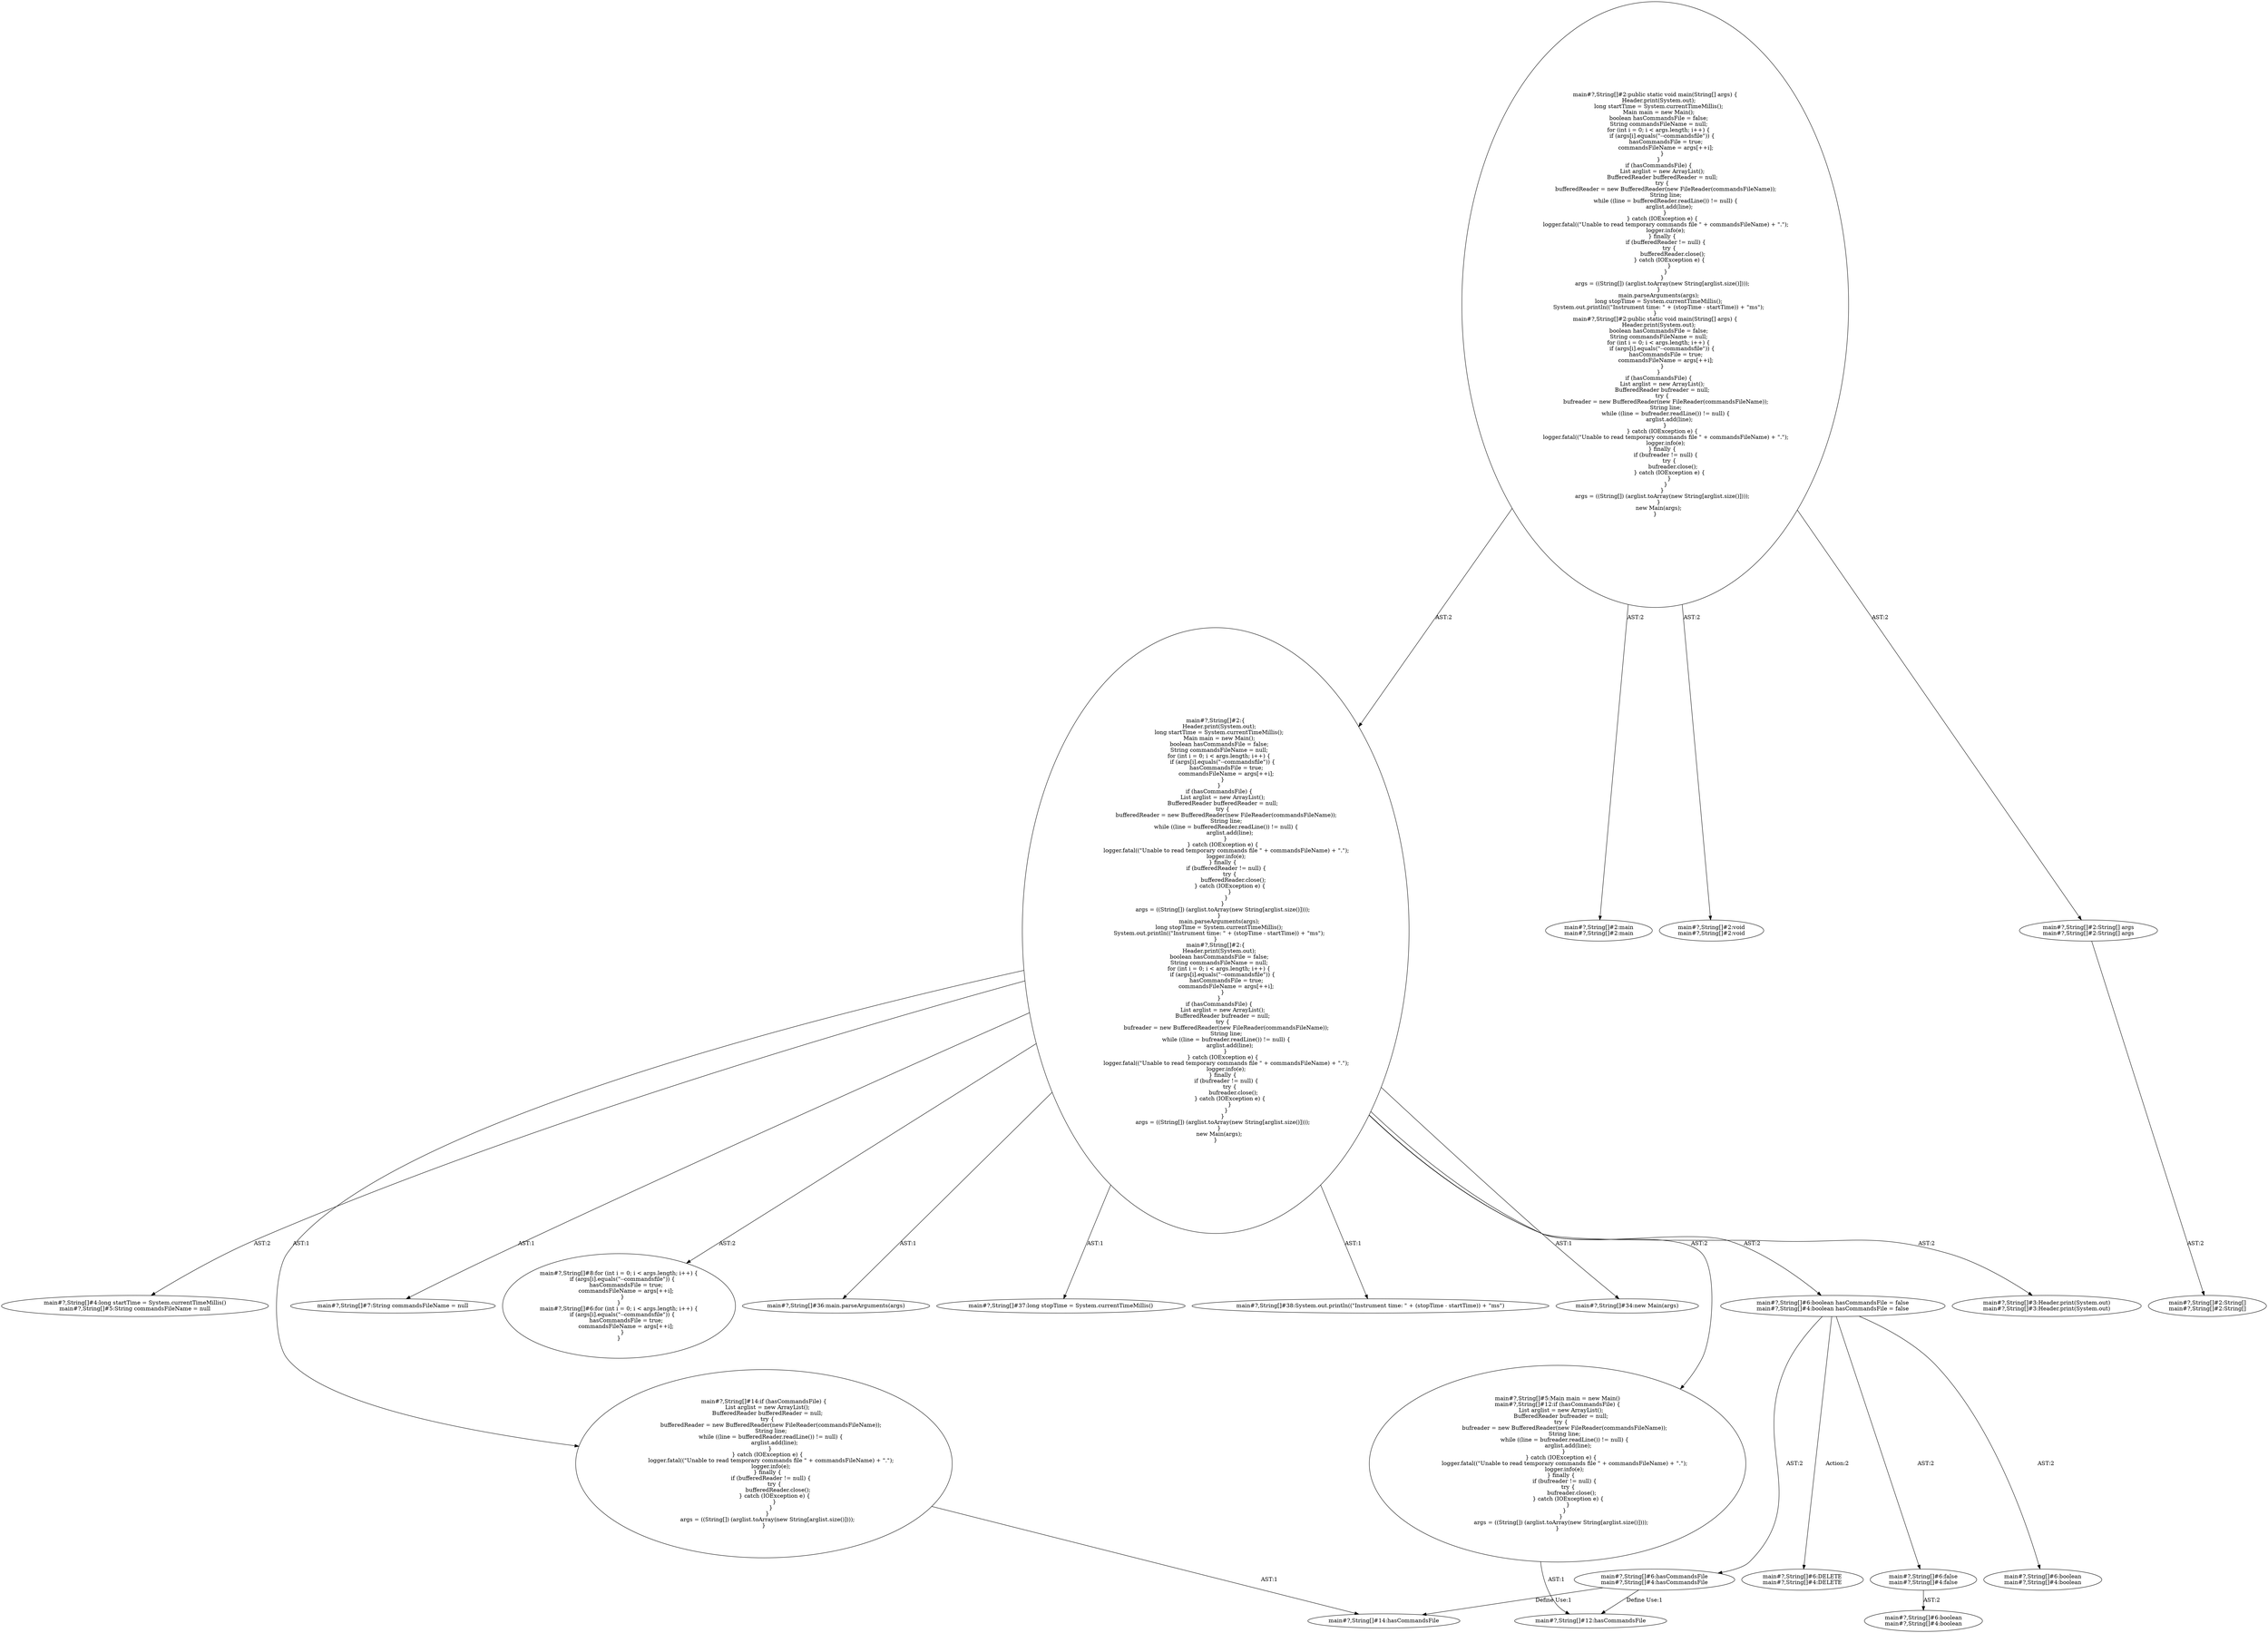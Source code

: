 digraph "Pattern" {
0 [label="main#?,String[]#6:DELETE
main#?,String[]#4:DELETE" shape=ellipse]
1 [label="main#?,String[]#6:boolean hasCommandsFile = false
main#?,String[]#4:boolean hasCommandsFile = false" shape=ellipse]
2 [label="main#?,String[]#2:\{
    Header.print(System.out);
    long startTime = System.currentTimeMillis();
    Main main = new Main();
    boolean hasCommandsFile = false;
    String commandsFileName = null;
    for (int i = 0; i < args.length; i++) \{
        if (args[i].equals(\"--commandsfile\")) \{
            hasCommandsFile = true;
            commandsFileName = args[++i];
        \}
    \}
    if (hasCommandsFile) \{
        List arglist = new ArrayList();
        BufferedReader bufferedReader = null;
        try \{
            bufferedReader = new BufferedReader(new FileReader(commandsFileName));
            String line;
            while ((line = bufferedReader.readLine()) != null) \{
                arglist.add(line);
            \} 
        \} catch (IOException e) \{
            logger.fatal((\"Unable to read temporary commands file \" + commandsFileName) + \".\");
            logger.info(e);
        \} finally \{
            if (bufferedReader != null) \{
                try \{
                    bufferedReader.close();
                \} catch (IOException e) \{
                \}
            \}
        \}
        args = ((String[]) (arglist.toArray(new String[arglist.size()])));
    \}
    main.parseArguments(args);
    long stopTime = System.currentTimeMillis();
    System.out.println((\"Instrument time: \" + (stopTime - startTime)) + \"ms\");
\}
main#?,String[]#2:\{
    Header.print(System.out);
    boolean hasCommandsFile = false;
    String commandsFileName = null;
    for (int i = 0; i < args.length; i++) \{
        if (args[i].equals(\"--commandsfile\")) \{
            hasCommandsFile = true;
            commandsFileName = args[++i];
        \}
    \}
    if (hasCommandsFile) \{
        List arglist = new ArrayList();
        BufferedReader bufreader = null;
        try \{
            bufreader = new BufferedReader(new FileReader(commandsFileName));
            String line;
            while ((line = bufreader.readLine()) != null) \{
                arglist.add(line);
            \} 
        \} catch (IOException e) \{
            logger.fatal((\"Unable to read temporary commands file \" + commandsFileName) + \".\");
            logger.info(e);
        \} finally \{
            if (bufreader != null) \{
                try \{
                    bufreader.close();
                \} catch (IOException e) \{
                \}
            \}
        \}
        args = ((String[]) (arglist.toArray(new String[arglist.size()])));
    \}
    new Main(args);
\}" shape=ellipse]
3 [label="main#?,String[]#2:public static void main(String[] args) \{
    Header.print(System.out);
    long startTime = System.currentTimeMillis();
    Main main = new Main();
    boolean hasCommandsFile = false;
    String commandsFileName = null;
    for (int i = 0; i < args.length; i++) \{
        if (args[i].equals(\"--commandsfile\")) \{
            hasCommandsFile = true;
            commandsFileName = args[++i];
        \}
    \}
    if (hasCommandsFile) \{
        List arglist = new ArrayList();
        BufferedReader bufferedReader = null;
        try \{
            bufferedReader = new BufferedReader(new FileReader(commandsFileName));
            String line;
            while ((line = bufferedReader.readLine()) != null) \{
                arglist.add(line);
            \} 
        \} catch (IOException e) \{
            logger.fatal((\"Unable to read temporary commands file \" + commandsFileName) + \".\");
            logger.info(e);
        \} finally \{
            if (bufferedReader != null) \{
                try \{
                    bufferedReader.close();
                \} catch (IOException e) \{
                \}
            \}
        \}
        args = ((String[]) (arglist.toArray(new String[arglist.size()])));
    \}
    main.parseArguments(args);
    long stopTime = System.currentTimeMillis();
    System.out.println((\"Instrument time: \" + (stopTime - startTime)) + \"ms\");
\}
main#?,String[]#2:public static void main(String[] args) \{
    Header.print(System.out);
    boolean hasCommandsFile = false;
    String commandsFileName = null;
    for (int i = 0; i < args.length; i++) \{
        if (args[i].equals(\"--commandsfile\")) \{
            hasCommandsFile = true;
            commandsFileName = args[++i];
        \}
    \}
    if (hasCommandsFile) \{
        List arglist = new ArrayList();
        BufferedReader bufreader = null;
        try \{
            bufreader = new BufferedReader(new FileReader(commandsFileName));
            String line;
            while ((line = bufreader.readLine()) != null) \{
                arglist.add(line);
            \} 
        \} catch (IOException e) \{
            logger.fatal((\"Unable to read temporary commands file \" + commandsFileName) + \".\");
            logger.info(e);
        \} finally \{
            if (bufreader != null) \{
                try \{
                    bufreader.close();
                \} catch (IOException e) \{
                \}
            \}
        \}
        args = ((String[]) (arglist.toArray(new String[arglist.size()])));
    \}
    new Main(args);
\}" shape=ellipse]
4 [label="main#?,String[]#2:main
main#?,String[]#2:main" shape=ellipse]
5 [label="main#?,String[]#2:void
main#?,String[]#2:void" shape=ellipse]
6 [label="main#?,String[]#2:String[] args
main#?,String[]#2:String[] args" shape=ellipse]
7 [label="main#?,String[]#2:String[]
main#?,String[]#2:String[]" shape=ellipse]
8 [label="main#?,String[]#3:Header.print(System.out)
main#?,String[]#3:Header.print(System.out)" shape=ellipse]
9 [label="main#?,String[]#4:long startTime = System.currentTimeMillis()
main#?,String[]#5:String commandsFileName = null" shape=ellipse]
10 [label="main#?,String[]#5:Main main = new Main()
main#?,String[]#12:if (hasCommandsFile) \{
    List arglist = new ArrayList();
    BufferedReader bufreader = null;
    try \{
        bufreader = new BufferedReader(new FileReader(commandsFileName));
        String line;
        while ((line = bufreader.readLine()) != null) \{
            arglist.add(line);
        \} 
    \} catch (IOException e) \{
        logger.fatal((\"Unable to read temporary commands file \" + commandsFileName) + \".\");
        logger.info(e);
    \} finally \{
        if (bufreader != null) \{
            try \{
                bufreader.close();
            \} catch (IOException e) \{
            \}
        \}
    \}
    args = ((String[]) (arglist.toArray(new String[arglist.size()])));
\}" shape=ellipse]
11 [label="main#?,String[]#7:String commandsFileName = null" shape=ellipse]
12 [label="main#?,String[]#8:for (int i = 0; i < args.length; i++) \{
    if (args[i].equals(\"--commandsfile\")) \{
        hasCommandsFile = true;
        commandsFileName = args[++i];
    \}
\}
main#?,String[]#6:for (int i = 0; i < args.length; i++) \{
    if (args[i].equals(\"--commandsfile\")) \{
        hasCommandsFile = true;
        commandsFileName = args[++i];
    \}
\}" shape=ellipse]
13 [label="main#?,String[]#14:if (hasCommandsFile) \{
    List arglist = new ArrayList();
    BufferedReader bufferedReader = null;
    try \{
        bufferedReader = new BufferedReader(new FileReader(commandsFileName));
        String line;
        while ((line = bufferedReader.readLine()) != null) \{
            arglist.add(line);
        \} 
    \} catch (IOException e) \{
        logger.fatal((\"Unable to read temporary commands file \" + commandsFileName) + \".\");
        logger.info(e);
    \} finally \{
        if (bufferedReader != null) \{
            try \{
                bufferedReader.close();
            \} catch (IOException e) \{
            \}
        \}
    \}
    args = ((String[]) (arglist.toArray(new String[arglist.size()])));
\}" shape=ellipse]
14 [label="main#?,String[]#36:main.parseArguments(args)" shape=ellipse]
15 [label="main#?,String[]#37:long stopTime = System.currentTimeMillis()" shape=ellipse]
16 [label="main#?,String[]#38:System.out.println((\"Instrument time: \" + (stopTime - startTime)) + \"ms\")" shape=ellipse]
17 [label="main#?,String[]#6:hasCommandsFile
main#?,String[]#4:hasCommandsFile" shape=ellipse]
18 [label="main#?,String[]#14:hasCommandsFile" shape=ellipse]
19 [label="main#?,String[]#6:boolean
main#?,String[]#4:boolean" shape=ellipse]
20 [label="main#?,String[]#6:false
main#?,String[]#4:false" shape=ellipse]
21 [label="main#?,String[]#6:boolean
main#?,String[]#4:boolean" shape=ellipse]
22 [label="main#?,String[]#34:new Main(args)" shape=ellipse]
23 [label="main#?,String[]#12:hasCommandsFile" shape=ellipse]
1 -> 0 [label="Action:2"];
1 -> 17 [label="AST:2"];
1 -> 19 [label="AST:2"];
1 -> 20 [label="AST:2"];
2 -> 1 [label="AST:2"];
2 -> 8 [label="AST:2"];
2 -> 9 [label="AST:2"];
2 -> 10 [label="AST:2"];
2 -> 11 [label="AST:1"];
2 -> 12 [label="AST:2"];
2 -> 13 [label="AST:1"];
2 -> 14 [label="AST:1"];
2 -> 15 [label="AST:1"];
2 -> 16 [label="AST:1"];
2 -> 22 [label="AST:1"];
3 -> 2 [label="AST:2"];
3 -> 4 [label="AST:2"];
3 -> 5 [label="AST:2"];
3 -> 6 [label="AST:2"];
6 -> 7 [label="AST:2"];
10 -> 23 [label="AST:1"];
13 -> 18 [label="AST:1"];
17 -> 18 [label="Define Use:1"];
17 -> 23 [label="Define Use:1"];
20 -> 21 [label="AST:2"];
}